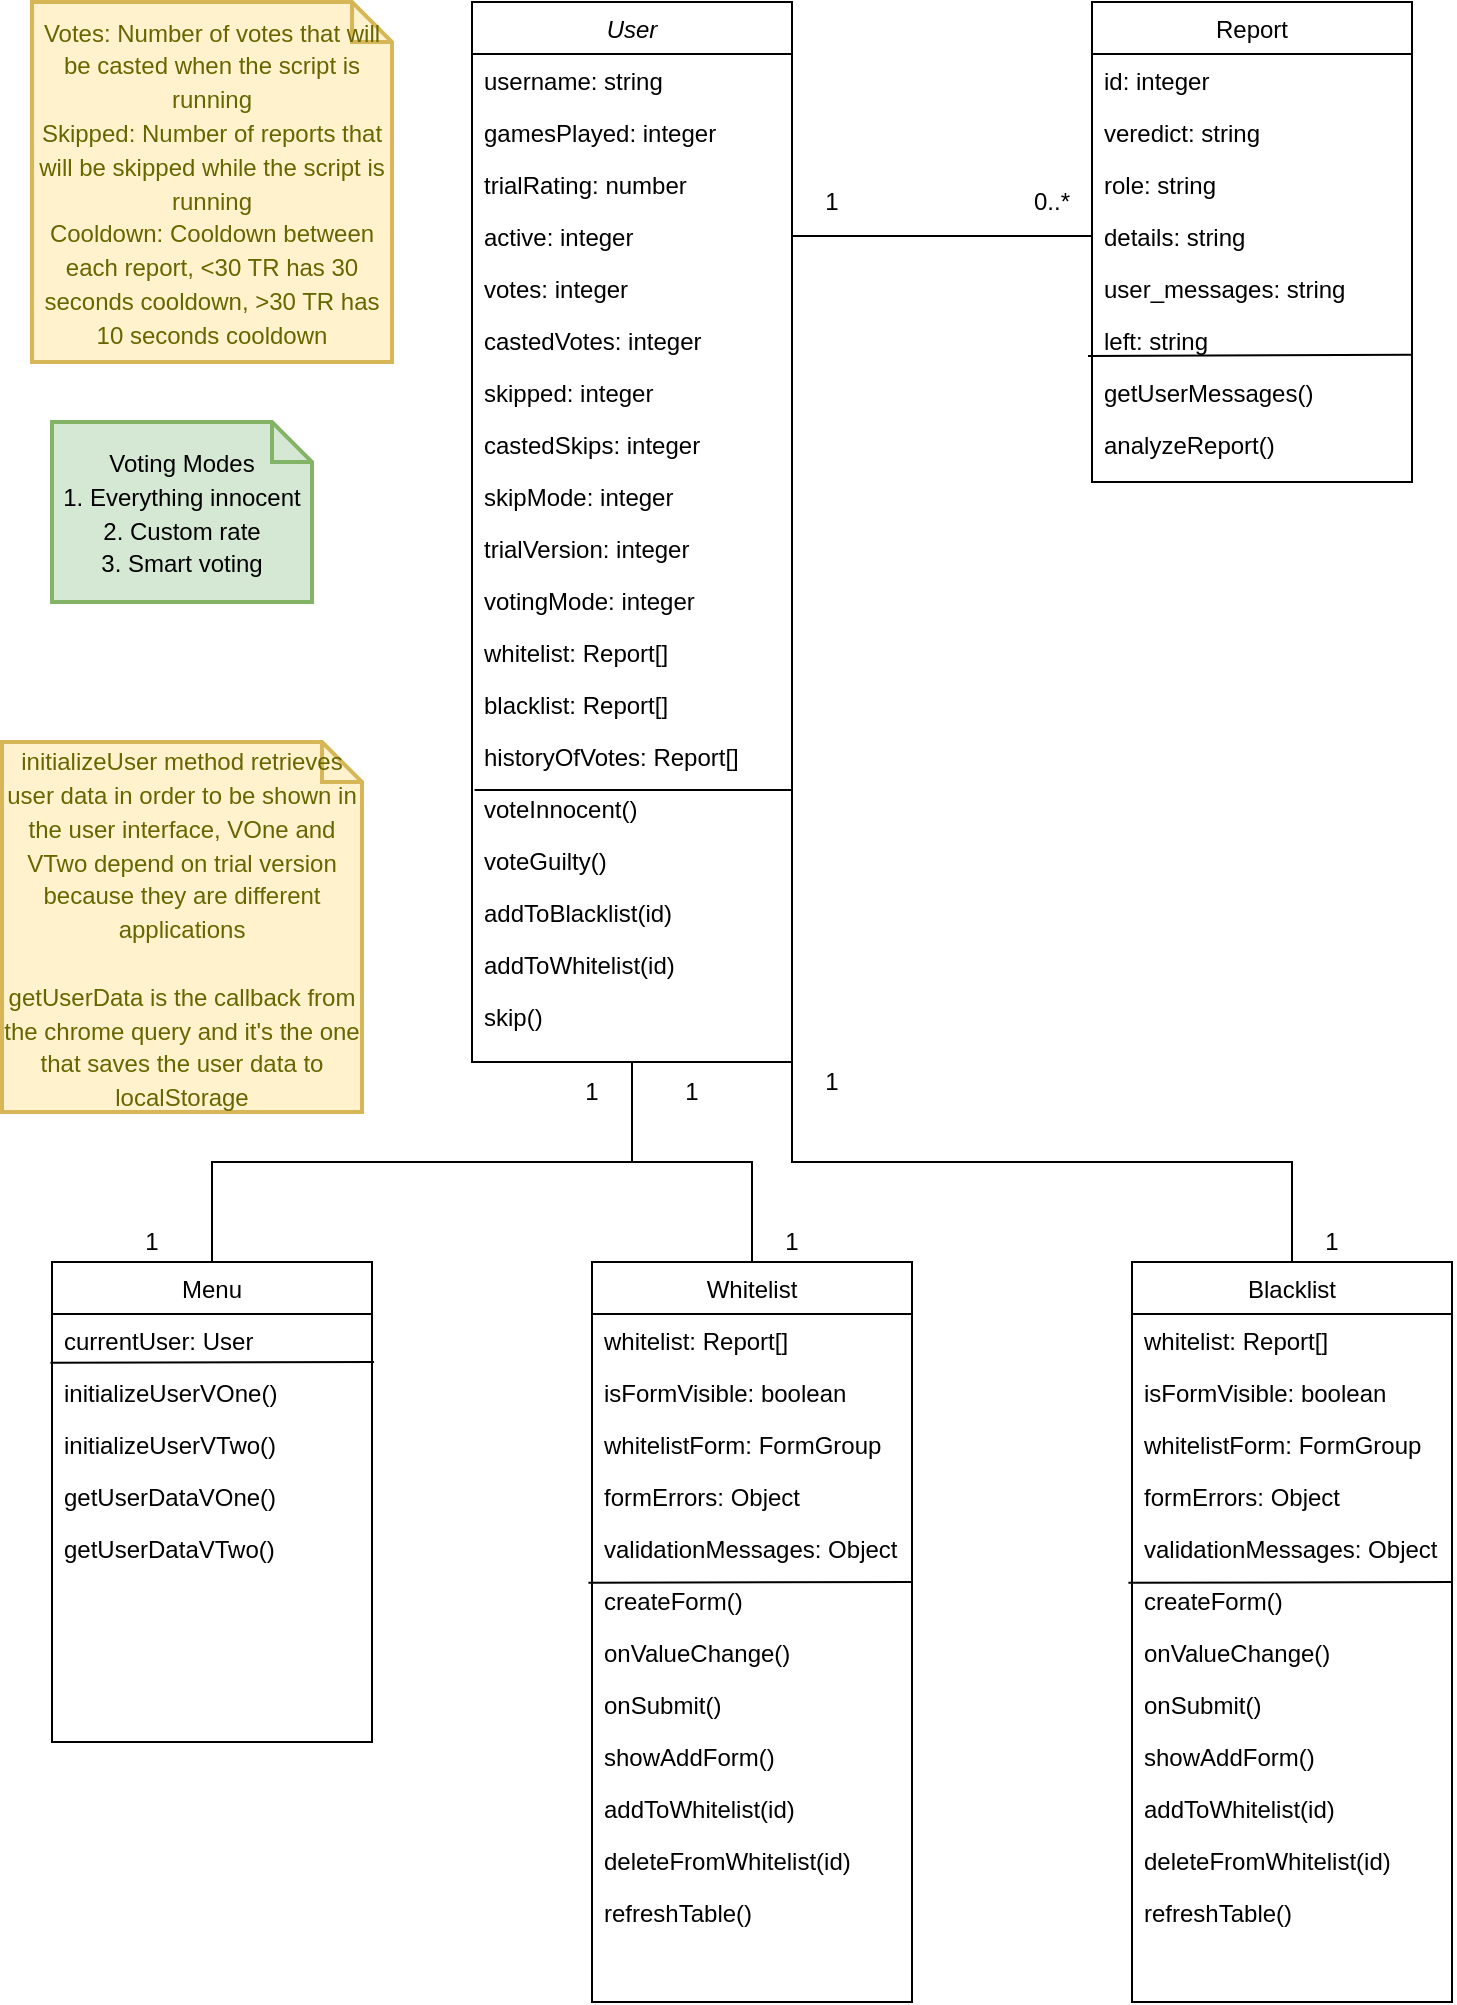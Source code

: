 <mxfile version="14.5.10" type="github">
  <diagram id="C5RBs43oDa-KdzZeNtuy" name="Page-1">
    <mxGraphModel dx="997" dy="548" grid="1" gridSize="10" guides="1" tooltips="1" connect="1" arrows="1" fold="1" page="1" pageScale="1" pageWidth="827" pageHeight="1169" math="0" shadow="0">
      <root>
        <mxCell id="WIyWlLk6GJQsqaUBKTNV-0" />
        <mxCell id="WIyWlLk6GJQsqaUBKTNV-1" parent="WIyWlLk6GJQsqaUBKTNV-0" />
        <mxCell id="QxRq4Bacv3H0i0iP4iuN-26" style="edgeStyle=orthogonalEdgeStyle;rounded=0;orthogonalLoop=1;jettySize=auto;html=1;exitX=0.5;exitY=1;exitDx=0;exitDy=0;entryX=0.5;entryY=0;entryDx=0;entryDy=0;endArrow=none;endFill=0;" edge="1" parent="WIyWlLk6GJQsqaUBKTNV-1" source="zkfFHV4jXpPFQw0GAbJ--0" target="QxRq4Bacv3H0i0iP4iuN-19">
          <mxGeometry relative="1" as="geometry" />
        </mxCell>
        <mxCell id="zkfFHV4jXpPFQw0GAbJ--0" value="User" style="swimlane;fontStyle=2;align=center;verticalAlign=top;childLayout=stackLayout;horizontal=1;startSize=26;horizontalStack=0;resizeParent=1;resizeLast=0;collapsible=1;marginBottom=0;rounded=0;shadow=0;strokeWidth=1;" parent="WIyWlLk6GJQsqaUBKTNV-1" vertex="1">
          <mxGeometry x="260" y="50" width="160" height="530" as="geometry">
            <mxRectangle x="230" y="140" width="160" height="26" as="alternateBounds" />
          </mxGeometry>
        </mxCell>
        <mxCell id="zkfFHV4jXpPFQw0GAbJ--1" value="username: string" style="text;align=left;verticalAlign=top;spacingLeft=4;spacingRight=4;overflow=hidden;rotatable=0;points=[[0,0.5],[1,0.5]];portConstraint=eastwest;" parent="zkfFHV4jXpPFQw0GAbJ--0" vertex="1">
          <mxGeometry y="26" width="160" height="26" as="geometry" />
        </mxCell>
        <mxCell id="zkfFHV4jXpPFQw0GAbJ--2" value="gamesPlayed: integer" style="text;align=left;verticalAlign=top;spacingLeft=4;spacingRight=4;overflow=hidden;rotatable=0;points=[[0,0.5],[1,0.5]];portConstraint=eastwest;rounded=0;shadow=0;html=0;" parent="zkfFHV4jXpPFQw0GAbJ--0" vertex="1">
          <mxGeometry y="52" width="160" height="26" as="geometry" />
        </mxCell>
        <mxCell id="zkfFHV4jXpPFQw0GAbJ--3" value="trialRating: number" style="text;align=left;verticalAlign=top;spacingLeft=4;spacingRight=4;overflow=hidden;rotatable=0;points=[[0,0.5],[1,0.5]];portConstraint=eastwest;rounded=0;shadow=0;html=0;" parent="zkfFHV4jXpPFQw0GAbJ--0" vertex="1">
          <mxGeometry y="78" width="160" height="26" as="geometry" />
        </mxCell>
        <mxCell id="QTLjskFJWeyGAcH0J37v-2" value="active: integer" style="text;align=left;verticalAlign=top;spacingLeft=4;spacingRight=4;overflow=hidden;rotatable=0;points=[[0,0.5],[1,0.5]];portConstraint=eastwest;rounded=0;shadow=0;html=0;" parent="zkfFHV4jXpPFQw0GAbJ--0" vertex="1">
          <mxGeometry y="104" width="160" height="26" as="geometry" />
        </mxCell>
        <mxCell id="QTLjskFJWeyGAcH0J37v-3" value="votes: integer" style="text;align=left;verticalAlign=top;spacingLeft=4;spacingRight=4;overflow=hidden;rotatable=0;points=[[0,0.5],[1,0.5]];portConstraint=eastwest;rounded=0;shadow=0;html=0;" parent="zkfFHV4jXpPFQw0GAbJ--0" vertex="1">
          <mxGeometry y="130" width="160" height="26" as="geometry" />
        </mxCell>
        <mxCell id="QTLjskFJWeyGAcH0J37v-4" value="castedVotes: integer" style="text;align=left;verticalAlign=top;spacingLeft=4;spacingRight=4;overflow=hidden;rotatable=0;points=[[0,0.5],[1,0.5]];portConstraint=eastwest;rounded=0;shadow=0;html=0;" parent="zkfFHV4jXpPFQw0GAbJ--0" vertex="1">
          <mxGeometry y="156" width="160" height="26" as="geometry" />
        </mxCell>
        <mxCell id="QTLjskFJWeyGAcH0J37v-5" value="skipped: integer" style="text;align=left;verticalAlign=top;spacingLeft=4;spacingRight=4;overflow=hidden;rotatable=0;points=[[0,0.5],[1,0.5]];portConstraint=eastwest;rounded=0;shadow=0;html=0;" parent="zkfFHV4jXpPFQw0GAbJ--0" vertex="1">
          <mxGeometry y="182" width="160" height="26" as="geometry" />
        </mxCell>
        <mxCell id="QTLjskFJWeyGAcH0J37v-12" value="castedSkips: integer" style="text;align=left;verticalAlign=top;spacingLeft=4;spacingRight=4;overflow=hidden;rotatable=0;points=[[0,0.5],[1,0.5]];portConstraint=eastwest;rounded=0;shadow=0;html=0;" parent="zkfFHV4jXpPFQw0GAbJ--0" vertex="1">
          <mxGeometry y="208" width="160" height="26" as="geometry" />
        </mxCell>
        <mxCell id="QTLjskFJWeyGAcH0J37v-13" value="skipMode: integer" style="text;align=left;verticalAlign=top;spacingLeft=4;spacingRight=4;overflow=hidden;rotatable=0;points=[[0,0.5],[1,0.5]];portConstraint=eastwest;rounded=0;shadow=0;html=0;" parent="zkfFHV4jXpPFQw0GAbJ--0" vertex="1">
          <mxGeometry y="234" width="160" height="26" as="geometry" />
        </mxCell>
        <mxCell id="QTLjskFJWeyGAcH0J37v-14" value="trialVersion: integer" style="text;align=left;verticalAlign=top;spacingLeft=4;spacingRight=4;overflow=hidden;rotatable=0;points=[[0,0.5],[1,0.5]];portConstraint=eastwest;rounded=0;shadow=0;html=0;" parent="zkfFHV4jXpPFQw0GAbJ--0" vertex="1">
          <mxGeometry y="260" width="160" height="26" as="geometry" />
        </mxCell>
        <mxCell id="co2inipIslITEG19ZB89-1" value="votingMode: integer" style="text;align=left;verticalAlign=top;spacingLeft=4;spacingRight=4;overflow=hidden;rotatable=0;points=[[0,0.5],[1,0.5]];portConstraint=eastwest;rounded=0;shadow=0;html=0;" parent="zkfFHV4jXpPFQw0GAbJ--0" vertex="1">
          <mxGeometry y="286" width="160" height="26" as="geometry" />
        </mxCell>
        <mxCell id="m7-rGyvFeDc1OCw919wa-0" value="whitelist: Report[]" style="text;align=left;verticalAlign=top;spacingLeft=4;spacingRight=4;overflow=hidden;rotatable=0;points=[[0,0.5],[1,0.5]];portConstraint=eastwest;rounded=0;shadow=0;html=0;" parent="zkfFHV4jXpPFQw0GAbJ--0" vertex="1">
          <mxGeometry y="312" width="160" height="26" as="geometry" />
        </mxCell>
        <mxCell id="QxRq4Bacv3H0i0iP4iuN-0" value="blacklist: Report[]" style="text;align=left;verticalAlign=top;spacingLeft=4;spacingRight=4;overflow=hidden;rotatable=0;points=[[0,0.5],[1,0.5]];portConstraint=eastwest;rounded=0;shadow=0;html=0;" vertex="1" parent="zkfFHV4jXpPFQw0GAbJ--0">
          <mxGeometry y="338" width="160" height="26" as="geometry" />
        </mxCell>
        <mxCell id="QxRq4Bacv3H0i0iP4iuN-1" value="historyOfVotes: Report[]" style="text;align=left;verticalAlign=top;spacingLeft=4;spacingRight=4;overflow=hidden;rotatable=0;points=[[0,0.5],[1,0.5]];portConstraint=eastwest;rounded=0;shadow=0;html=0;" vertex="1" parent="zkfFHV4jXpPFQw0GAbJ--0">
          <mxGeometry y="364" width="160" height="26" as="geometry" />
        </mxCell>
        <mxCell id="QTLjskFJWeyGAcH0J37v-15" value="" style="endArrow=none;html=1;exitX=0.998;exitY=1.154;exitDx=0;exitDy=0;entryX=0.008;entryY=1.154;entryDx=0;entryDy=0;entryPerimeter=0;exitPerimeter=0;" parent="zkfFHV4jXpPFQw0GAbJ--0" source="QxRq4Bacv3H0i0iP4iuN-1" target="QxRq4Bacv3H0i0iP4iuN-1" edge="1">
          <mxGeometry width="50" height="50" relative="1" as="geometry">
            <mxPoint x="159" y="350" as="sourcePoint" />
            <mxPoint y="350" as="targetPoint" />
          </mxGeometry>
        </mxCell>
        <mxCell id="QTLjskFJWeyGAcH0J37v-21" value="voteInnocent()" style="text;align=left;verticalAlign=top;spacingLeft=4;spacingRight=4;overflow=hidden;rotatable=0;points=[[0,0.5],[1,0.5]];portConstraint=eastwest;rounded=0;shadow=0;html=0;" parent="zkfFHV4jXpPFQw0GAbJ--0" vertex="1">
          <mxGeometry y="390" width="160" height="26" as="geometry" />
        </mxCell>
        <mxCell id="QTLjskFJWeyGAcH0J37v-22" value="voteGuilty()" style="text;align=left;verticalAlign=top;spacingLeft=4;spacingRight=4;overflow=hidden;rotatable=0;points=[[0,0.5],[1,0.5]];portConstraint=eastwest;rounded=0;shadow=0;html=0;" parent="zkfFHV4jXpPFQw0GAbJ--0" vertex="1">
          <mxGeometry y="416" width="160" height="26" as="geometry" />
        </mxCell>
        <mxCell id="QTLjskFJWeyGAcH0J37v-20" value="addToBlacklist(id)" style="text;align=left;verticalAlign=top;spacingLeft=4;spacingRight=4;overflow=hidden;rotatable=0;points=[[0,0.5],[1,0.5]];portConstraint=eastwest;rounded=0;shadow=0;html=0;" parent="zkfFHV4jXpPFQw0GAbJ--0" vertex="1">
          <mxGeometry y="442" width="160" height="26" as="geometry" />
        </mxCell>
        <mxCell id="QTLjskFJWeyGAcH0J37v-19" value="addToWhitelist(id)" style="text;align=left;verticalAlign=top;spacingLeft=4;spacingRight=4;overflow=hidden;rotatable=0;points=[[0,0.5],[1,0.5]];portConstraint=eastwest;rounded=0;shadow=0;html=0;" parent="zkfFHV4jXpPFQw0GAbJ--0" vertex="1">
          <mxGeometry y="468" width="160" height="26" as="geometry" />
        </mxCell>
        <mxCell id="QTLjskFJWeyGAcH0J37v-23" value="skip()" style="text;align=left;verticalAlign=top;spacingLeft=4;spacingRight=4;overflow=hidden;rotatable=0;points=[[0,0.5],[1,0.5]];portConstraint=eastwest;rounded=0;shadow=0;html=0;" parent="zkfFHV4jXpPFQw0GAbJ--0" vertex="1">
          <mxGeometry y="494" width="160" height="26" as="geometry" />
        </mxCell>
        <mxCell id="zkfFHV4jXpPFQw0GAbJ--17" value="Report" style="swimlane;fontStyle=0;align=center;verticalAlign=top;childLayout=stackLayout;horizontal=1;startSize=26;horizontalStack=0;resizeParent=1;resizeLast=0;collapsible=1;marginBottom=0;rounded=0;shadow=0;strokeWidth=1;" parent="WIyWlLk6GJQsqaUBKTNV-1" vertex="1">
          <mxGeometry x="570" y="50" width="160" height="240" as="geometry">
            <mxRectangle x="550" y="140" width="160" height="26" as="alternateBounds" />
          </mxGeometry>
        </mxCell>
        <mxCell id="zkfFHV4jXpPFQw0GAbJ--18" value="id: integer" style="text;align=left;verticalAlign=top;spacingLeft=4;spacingRight=4;overflow=hidden;rotatable=0;points=[[0,0.5],[1,0.5]];portConstraint=eastwest;" parent="zkfFHV4jXpPFQw0GAbJ--17" vertex="1">
          <mxGeometry y="26" width="160" height="26" as="geometry" />
        </mxCell>
        <mxCell id="zkfFHV4jXpPFQw0GAbJ--19" value="veredict: string" style="text;align=left;verticalAlign=top;spacingLeft=4;spacingRight=4;overflow=hidden;rotatable=0;points=[[0,0.5],[1,0.5]];portConstraint=eastwest;rounded=0;shadow=0;html=0;" parent="zkfFHV4jXpPFQw0GAbJ--17" vertex="1">
          <mxGeometry y="52" width="160" height="26" as="geometry" />
        </mxCell>
        <mxCell id="QTLjskFJWeyGAcH0J37v-7" value="role: string" style="text;align=left;verticalAlign=top;spacingLeft=4;spacingRight=4;overflow=hidden;rotatable=0;points=[[0,0.5],[1,0.5]];portConstraint=eastwest;rounded=0;shadow=0;html=0;" parent="zkfFHV4jXpPFQw0GAbJ--17" vertex="1">
          <mxGeometry y="78" width="160" height="26" as="geometry" />
        </mxCell>
        <mxCell id="QTLjskFJWeyGAcH0J37v-8" value="details: string" style="text;align=left;verticalAlign=top;spacingLeft=4;spacingRight=4;overflow=hidden;rotatable=0;points=[[0,0.5],[1,0.5]];portConstraint=eastwest;rounded=0;shadow=0;html=0;" parent="zkfFHV4jXpPFQw0GAbJ--17" vertex="1">
          <mxGeometry y="104" width="160" height="26" as="geometry" />
        </mxCell>
        <mxCell id="QTLjskFJWeyGAcH0J37v-9" value="user_messages: string" style="text;align=left;verticalAlign=top;spacingLeft=4;spacingRight=4;overflow=hidden;rotatable=0;points=[[0,0.5],[1,0.5]];portConstraint=eastwest;rounded=0;shadow=0;html=0;" parent="zkfFHV4jXpPFQw0GAbJ--17" vertex="1">
          <mxGeometry y="130" width="160" height="26" as="geometry" />
        </mxCell>
        <mxCell id="QTLjskFJWeyGAcH0J37v-10" value="left: string" style="text;align=left;verticalAlign=top;spacingLeft=4;spacingRight=4;overflow=hidden;rotatable=0;points=[[0,0.5],[1,0.5]];portConstraint=eastwest;rounded=0;shadow=0;html=0;" parent="zkfFHV4jXpPFQw0GAbJ--17" vertex="1">
          <mxGeometry y="156" width="160" height="26" as="geometry" />
        </mxCell>
        <mxCell id="QTLjskFJWeyGAcH0J37v-16" value="" style="endArrow=none;html=1;entryX=1;entryY=0.785;entryDx=0;entryDy=0;entryPerimeter=0;" parent="zkfFHV4jXpPFQw0GAbJ--17" target="QTLjskFJWeyGAcH0J37v-10" edge="1">
          <mxGeometry width="50" height="50" relative="1" as="geometry">
            <mxPoint x="-2" y="177" as="sourcePoint" />
            <mxPoint x="160" y="190" as="targetPoint" />
          </mxGeometry>
        </mxCell>
        <mxCell id="QTLjskFJWeyGAcH0J37v-25" value="getUserMessages()" style="text;align=left;verticalAlign=top;spacingLeft=4;spacingRight=4;overflow=hidden;rotatable=0;points=[[0,0.5],[1,0.5]];portConstraint=eastwest;rounded=0;shadow=0;html=0;" parent="zkfFHV4jXpPFQw0GAbJ--17" vertex="1">
          <mxGeometry y="182" width="160" height="26" as="geometry" />
        </mxCell>
        <mxCell id="QTLjskFJWeyGAcH0J37v-26" value="analyzeReport()" style="text;align=left;verticalAlign=top;spacingLeft=4;spacingRight=4;overflow=hidden;rotatable=0;points=[[0,0.5],[1,0.5]];portConstraint=eastwest;rounded=0;shadow=0;html=0;" parent="zkfFHV4jXpPFQw0GAbJ--17" vertex="1">
          <mxGeometry y="208" width="160" height="26" as="geometry" />
        </mxCell>
        <mxCell id="QTLjskFJWeyGAcH0J37v-0" value="&lt;font style=&quot;font-size: 12px&quot;&gt;Votes: Number of votes that will be casted when the script is running&lt;br&gt;Skipped: Number of reports that will be skipped while the script is running&lt;br&gt;Cooldown: Cooldown between each report, &amp;lt;30 TR has 30 seconds cooldown, &amp;gt;30 TR has 10 seconds cooldown&lt;br&gt;&lt;/font&gt;" style="shape=note;strokeWidth=2;fontSize=14;size=20;whiteSpace=wrap;html=1;fillColor=#fff2cc;strokeColor=#d6b656;fontColor=#666600;" parent="WIyWlLk6GJQsqaUBKTNV-1" vertex="1">
          <mxGeometry x="40" y="50" width="180" height="180" as="geometry" />
        </mxCell>
        <mxCell id="QTLjskFJWeyGAcH0J37v-6" value="&lt;font style=&quot;font-size: 12px&quot;&gt;Voting Modes&lt;br&gt;1. Everything innocent&lt;br&gt;2. Custom rate&lt;br&gt;3. Smart voting&lt;/font&gt;" style="shape=note;strokeWidth=2;fontSize=14;size=20;whiteSpace=wrap;html=1;fillColor=#d5e8d4;strokeColor=#82b366;" parent="WIyWlLk6GJQsqaUBKTNV-1" vertex="1">
          <mxGeometry x="50" y="260" width="130" height="90" as="geometry" />
        </mxCell>
        <mxCell id="QTLjskFJWeyGAcH0J37v-27" style="edgeStyle=orthogonalEdgeStyle;rounded=0;orthogonalLoop=1;jettySize=auto;html=1;entryX=0;entryY=0.5;entryDx=0;entryDy=0;endArrow=none;endFill=0;" parent="WIyWlLk6GJQsqaUBKTNV-1" source="QTLjskFJWeyGAcH0J37v-2" target="QTLjskFJWeyGAcH0J37v-8" edge="1">
          <mxGeometry relative="1" as="geometry" />
        </mxCell>
        <mxCell id="QTLjskFJWeyGAcH0J37v-28" value="1" style="text;html=1;strokeColor=none;fillColor=none;align=center;verticalAlign=middle;whiteSpace=wrap;rounded=0;" parent="WIyWlLk6GJQsqaUBKTNV-1" vertex="1">
          <mxGeometry x="420" y="140" width="40" height="20" as="geometry" />
        </mxCell>
        <mxCell id="QTLjskFJWeyGAcH0J37v-30" value="0..*" style="text;html=1;strokeColor=none;fillColor=none;align=center;verticalAlign=middle;whiteSpace=wrap;rounded=0;" parent="WIyWlLk6GJQsqaUBKTNV-1" vertex="1">
          <mxGeometry x="530" y="140" width="40" height="20" as="geometry" />
        </mxCell>
        <mxCell id="QxRq4Bacv3H0i0iP4iuN-12" style="edgeStyle=orthogonalEdgeStyle;rounded=0;orthogonalLoop=1;jettySize=auto;html=1;exitX=0.5;exitY=0;exitDx=0;exitDy=0;entryX=0.5;entryY=1;entryDx=0;entryDy=0;endArrow=none;endFill=0;" edge="1" parent="WIyWlLk6GJQsqaUBKTNV-1" source="QxRq4Bacv3H0i0iP4iuN-2" target="zkfFHV4jXpPFQw0GAbJ--0">
          <mxGeometry relative="1" as="geometry" />
        </mxCell>
        <mxCell id="QxRq4Bacv3H0i0iP4iuN-2" value="Menu" style="swimlane;fontStyle=0;align=center;verticalAlign=top;childLayout=stackLayout;horizontal=1;startSize=26;horizontalStack=0;resizeParent=1;resizeLast=0;collapsible=1;marginBottom=0;rounded=0;shadow=0;strokeWidth=1;" vertex="1" parent="WIyWlLk6GJQsqaUBKTNV-1">
          <mxGeometry x="50" y="680" width="160" height="240" as="geometry">
            <mxRectangle x="550" y="140" width="160" height="26" as="alternateBounds" />
          </mxGeometry>
        </mxCell>
        <mxCell id="QxRq4Bacv3H0i0iP4iuN-3" value="currentUser: User" style="text;align=left;verticalAlign=top;spacingLeft=4;spacingRight=4;overflow=hidden;rotatable=0;points=[[0,0.5],[1,0.5]];portConstraint=eastwest;" vertex="1" parent="QxRq4Bacv3H0i0iP4iuN-2">
          <mxGeometry y="26" width="160" height="26" as="geometry" />
        </mxCell>
        <mxCell id="QxRq4Bacv3H0i0iP4iuN-11" value="initializeUserVOne()" style="text;align=left;verticalAlign=top;spacingLeft=4;spacingRight=4;overflow=hidden;rotatable=0;points=[[0,0.5],[1,0.5]];portConstraint=eastwest;rounded=0;shadow=0;html=0;" vertex="1" parent="QxRq4Bacv3H0i0iP4iuN-2">
          <mxGeometry y="52" width="160" height="26" as="geometry" />
        </mxCell>
        <mxCell id="QxRq4Bacv3H0i0iP4iuN-9" value="" style="endArrow=none;html=1;exitX=-0.005;exitY=-0.062;exitDx=0;exitDy=0;exitPerimeter=0;" edge="1" parent="QxRq4Bacv3H0i0iP4iuN-2" source="QxRq4Bacv3H0i0iP4iuN-11">
          <mxGeometry width="50" height="50" relative="1" as="geometry">
            <mxPoint x="-2" y="177" as="sourcePoint" />
            <mxPoint x="161" y="50" as="targetPoint" />
          </mxGeometry>
        </mxCell>
        <mxCell id="QxRq4Bacv3H0i0iP4iuN-16" value="initializeUserVTwo()" style="text;align=left;verticalAlign=top;spacingLeft=4;spacingRight=4;overflow=hidden;rotatable=0;points=[[0,0.5],[1,0.5]];portConstraint=eastwest;rounded=0;shadow=0;html=0;" vertex="1" parent="QxRq4Bacv3H0i0iP4iuN-2">
          <mxGeometry y="78" width="160" height="26" as="geometry" />
        </mxCell>
        <mxCell id="QxRq4Bacv3H0i0iP4iuN-17" value="getUserDataVOne()" style="text;align=left;verticalAlign=top;spacingLeft=4;spacingRight=4;overflow=hidden;rotatable=0;points=[[0,0.5],[1,0.5]];portConstraint=eastwest;rounded=0;shadow=0;html=0;" vertex="1" parent="QxRq4Bacv3H0i0iP4iuN-2">
          <mxGeometry y="104" width="160" height="26" as="geometry" />
        </mxCell>
        <mxCell id="QxRq4Bacv3H0i0iP4iuN-18" value="getUserDataVTwo()" style="text;align=left;verticalAlign=top;spacingLeft=4;spacingRight=4;overflow=hidden;rotatable=0;points=[[0,0.5],[1,0.5]];portConstraint=eastwest;rounded=0;shadow=0;html=0;" vertex="1" parent="QxRq4Bacv3H0i0iP4iuN-2">
          <mxGeometry y="130" width="160" height="26" as="geometry" />
        </mxCell>
        <mxCell id="QxRq4Bacv3H0i0iP4iuN-13" value="1" style="text;html=1;strokeColor=none;fillColor=none;align=center;verticalAlign=middle;whiteSpace=wrap;rounded=0;" vertex="1" parent="WIyWlLk6GJQsqaUBKTNV-1">
          <mxGeometry x="80" y="660" width="40" height="20" as="geometry" />
        </mxCell>
        <mxCell id="QxRq4Bacv3H0i0iP4iuN-14" value="1" style="text;html=1;strokeColor=none;fillColor=none;align=center;verticalAlign=middle;whiteSpace=wrap;rounded=0;" vertex="1" parent="WIyWlLk6GJQsqaUBKTNV-1">
          <mxGeometry x="300" y="585" width="40" height="20" as="geometry" />
        </mxCell>
        <mxCell id="QxRq4Bacv3H0i0iP4iuN-15" value="&lt;font style=&quot;font-size: 12px&quot;&gt;initializeUser method retrieves user data in order to be shown in the user interface, VOne and VTwo depend on trial version because they are different applications&lt;br&gt;&lt;br&gt;getUserData is the callback from the chrome query and it&#39;s the one that saves the user data to localStorage&lt;br&gt;&lt;/font&gt;" style="shape=note;strokeWidth=2;fontSize=14;size=20;whiteSpace=wrap;html=1;fillColor=#fff2cc;strokeColor=#d6b656;fontColor=#666600;" vertex="1" parent="WIyWlLk6GJQsqaUBKTNV-1">
          <mxGeometry x="25" y="420" width="180" height="185" as="geometry" />
        </mxCell>
        <mxCell id="QxRq4Bacv3H0i0iP4iuN-19" value="Whitelist" style="swimlane;fontStyle=0;align=center;verticalAlign=top;childLayout=stackLayout;horizontal=1;startSize=26;horizontalStack=0;resizeParent=1;resizeLast=0;collapsible=1;marginBottom=0;rounded=0;shadow=0;strokeWidth=1;" vertex="1" parent="WIyWlLk6GJQsqaUBKTNV-1">
          <mxGeometry x="320" y="680" width="160" height="370" as="geometry">
            <mxRectangle x="550" y="140" width="160" height="26" as="alternateBounds" />
          </mxGeometry>
        </mxCell>
        <mxCell id="QxRq4Bacv3H0i0iP4iuN-20" value="whitelist: Report[]" style="text;align=left;verticalAlign=top;spacingLeft=4;spacingRight=4;overflow=hidden;rotatable=0;points=[[0,0.5],[1,0.5]];portConstraint=eastwest;" vertex="1" parent="QxRq4Bacv3H0i0iP4iuN-19">
          <mxGeometry y="26" width="160" height="26" as="geometry" />
        </mxCell>
        <mxCell id="QxRq4Bacv3H0i0iP4iuN-36" value="isFormVisible: boolean" style="text;align=left;verticalAlign=top;spacingLeft=4;spacingRight=4;overflow=hidden;rotatable=0;points=[[0,0.5],[1,0.5]];portConstraint=eastwest;" vertex="1" parent="QxRq4Bacv3H0i0iP4iuN-19">
          <mxGeometry y="52" width="160" height="26" as="geometry" />
        </mxCell>
        <mxCell id="QxRq4Bacv3H0i0iP4iuN-37" value="whitelistForm: FormGroup" style="text;align=left;verticalAlign=top;spacingLeft=4;spacingRight=4;overflow=hidden;rotatable=0;points=[[0,0.5],[1,0.5]];portConstraint=eastwest;" vertex="1" parent="QxRq4Bacv3H0i0iP4iuN-19">
          <mxGeometry y="78" width="160" height="26" as="geometry" />
        </mxCell>
        <mxCell id="QxRq4Bacv3H0i0iP4iuN-38" value="formErrors: Object" style="text;align=left;verticalAlign=top;spacingLeft=4;spacingRight=4;overflow=hidden;rotatable=0;points=[[0,0.5],[1,0.5]];portConstraint=eastwest;" vertex="1" parent="QxRq4Bacv3H0i0iP4iuN-19">
          <mxGeometry y="104" width="160" height="26" as="geometry" />
        </mxCell>
        <mxCell id="QxRq4Bacv3H0i0iP4iuN-39" value="validationMessages: Object" style="text;align=left;verticalAlign=top;spacingLeft=4;spacingRight=4;overflow=hidden;rotatable=0;points=[[0,0.5],[1,0.5]];portConstraint=eastwest;" vertex="1" parent="QxRq4Bacv3H0i0iP4iuN-19">
          <mxGeometry y="130" width="160" height="26" as="geometry" />
        </mxCell>
        <mxCell id="QxRq4Bacv3H0i0iP4iuN-40" value="" style="endArrow=none;html=1;exitX=-0.005;exitY=-0.062;exitDx=0;exitDy=0;exitPerimeter=0;" edge="1" parent="QxRq4Bacv3H0i0iP4iuN-19">
          <mxGeometry width="50" height="50" relative="1" as="geometry">
            <mxPoint x="-1.8" y="160.388" as="sourcePoint" />
            <mxPoint x="160" y="160" as="targetPoint" />
          </mxGeometry>
        </mxCell>
        <mxCell id="QxRq4Bacv3H0i0iP4iuN-41" value="createForm()" style="text;align=left;verticalAlign=top;spacingLeft=4;spacingRight=4;overflow=hidden;rotatable=0;points=[[0,0.5],[1,0.5]];portConstraint=eastwest;rounded=0;shadow=0;html=0;" vertex="1" parent="QxRq4Bacv3H0i0iP4iuN-19">
          <mxGeometry y="156" width="160" height="26" as="geometry" />
        </mxCell>
        <mxCell id="QxRq4Bacv3H0i0iP4iuN-42" value="onValueChange()" style="text;align=left;verticalAlign=top;spacingLeft=4;spacingRight=4;overflow=hidden;rotatable=0;points=[[0,0.5],[1,0.5]];portConstraint=eastwest;rounded=0;shadow=0;html=0;" vertex="1" parent="QxRq4Bacv3H0i0iP4iuN-19">
          <mxGeometry y="182" width="160" height="26" as="geometry" />
        </mxCell>
        <mxCell id="QxRq4Bacv3H0i0iP4iuN-43" value="onSubmit()" style="text;align=left;verticalAlign=top;spacingLeft=4;spacingRight=4;overflow=hidden;rotatable=0;points=[[0,0.5],[1,0.5]];portConstraint=eastwest;rounded=0;shadow=0;html=0;" vertex="1" parent="QxRq4Bacv3H0i0iP4iuN-19">
          <mxGeometry y="208" width="160" height="26" as="geometry" />
        </mxCell>
        <mxCell id="QxRq4Bacv3H0i0iP4iuN-44" value="showAddForm()" style="text;align=left;verticalAlign=top;spacingLeft=4;spacingRight=4;overflow=hidden;rotatable=0;points=[[0,0.5],[1,0.5]];portConstraint=eastwest;rounded=0;shadow=0;html=0;" vertex="1" parent="QxRq4Bacv3H0i0iP4iuN-19">
          <mxGeometry y="234" width="160" height="26" as="geometry" />
        </mxCell>
        <mxCell id="QxRq4Bacv3H0i0iP4iuN-45" value="addToWhitelist(id)" style="text;align=left;verticalAlign=top;spacingLeft=4;spacingRight=4;overflow=hidden;rotatable=0;points=[[0,0.5],[1,0.5]];portConstraint=eastwest;rounded=0;shadow=0;html=0;" vertex="1" parent="QxRq4Bacv3H0i0iP4iuN-19">
          <mxGeometry y="260" width="160" height="26" as="geometry" />
        </mxCell>
        <mxCell id="QxRq4Bacv3H0i0iP4iuN-46" value="deleteFromWhitelist(id)" style="text;align=left;verticalAlign=top;spacingLeft=4;spacingRight=4;overflow=hidden;rotatable=0;points=[[0,0.5],[1,0.5]];portConstraint=eastwest;rounded=0;shadow=0;html=0;" vertex="1" parent="QxRq4Bacv3H0i0iP4iuN-19">
          <mxGeometry y="286" width="160" height="26" as="geometry" />
        </mxCell>
        <mxCell id="QxRq4Bacv3H0i0iP4iuN-47" value="refreshTable()" style="text;align=left;verticalAlign=top;spacingLeft=4;spacingRight=4;overflow=hidden;rotatable=0;points=[[0,0.5],[1,0.5]];portConstraint=eastwest;rounded=0;shadow=0;html=0;" vertex="1" parent="QxRq4Bacv3H0i0iP4iuN-19">
          <mxGeometry y="312" width="160" height="26" as="geometry" />
        </mxCell>
        <mxCell id="QxRq4Bacv3H0i0iP4iuN-34" value="1" style="text;html=1;strokeColor=none;fillColor=none;align=center;verticalAlign=middle;whiteSpace=wrap;rounded=0;" vertex="1" parent="WIyWlLk6GJQsqaUBKTNV-1">
          <mxGeometry x="350" y="585" width="40" height="20" as="geometry" />
        </mxCell>
        <mxCell id="QxRq4Bacv3H0i0iP4iuN-35" value="1" style="text;html=1;strokeColor=none;fillColor=none;align=center;verticalAlign=middle;whiteSpace=wrap;rounded=0;" vertex="1" parent="WIyWlLk6GJQsqaUBKTNV-1">
          <mxGeometry x="400" y="660" width="40" height="20" as="geometry" />
        </mxCell>
        <mxCell id="QxRq4Bacv3H0i0iP4iuN-62" style="edgeStyle=orthogonalEdgeStyle;rounded=0;orthogonalLoop=1;jettySize=auto;html=1;exitX=0.5;exitY=0;exitDx=0;exitDy=0;entryX=1;entryY=1;entryDx=0;entryDy=0;endArrow=none;endFill=0;" edge="1" parent="WIyWlLk6GJQsqaUBKTNV-1" source="QxRq4Bacv3H0i0iP4iuN-48" target="zkfFHV4jXpPFQw0GAbJ--0">
          <mxGeometry relative="1" as="geometry" />
        </mxCell>
        <mxCell id="QxRq4Bacv3H0i0iP4iuN-48" value="Blacklist" style="swimlane;fontStyle=0;align=center;verticalAlign=top;childLayout=stackLayout;horizontal=1;startSize=26;horizontalStack=0;resizeParent=1;resizeLast=0;collapsible=1;marginBottom=0;rounded=0;shadow=0;strokeWidth=1;" vertex="1" parent="WIyWlLk6GJQsqaUBKTNV-1">
          <mxGeometry x="590" y="680" width="160" height="370" as="geometry">
            <mxRectangle x="550" y="140" width="160" height="26" as="alternateBounds" />
          </mxGeometry>
        </mxCell>
        <mxCell id="QxRq4Bacv3H0i0iP4iuN-49" value="whitelist: Report[]" style="text;align=left;verticalAlign=top;spacingLeft=4;spacingRight=4;overflow=hidden;rotatable=0;points=[[0,0.5],[1,0.5]];portConstraint=eastwest;" vertex="1" parent="QxRq4Bacv3H0i0iP4iuN-48">
          <mxGeometry y="26" width="160" height="26" as="geometry" />
        </mxCell>
        <mxCell id="QxRq4Bacv3H0i0iP4iuN-50" value="isFormVisible: boolean" style="text;align=left;verticalAlign=top;spacingLeft=4;spacingRight=4;overflow=hidden;rotatable=0;points=[[0,0.5],[1,0.5]];portConstraint=eastwest;" vertex="1" parent="QxRq4Bacv3H0i0iP4iuN-48">
          <mxGeometry y="52" width="160" height="26" as="geometry" />
        </mxCell>
        <mxCell id="QxRq4Bacv3H0i0iP4iuN-51" value="whitelistForm: FormGroup" style="text;align=left;verticalAlign=top;spacingLeft=4;spacingRight=4;overflow=hidden;rotatable=0;points=[[0,0.5],[1,0.5]];portConstraint=eastwest;" vertex="1" parent="QxRq4Bacv3H0i0iP4iuN-48">
          <mxGeometry y="78" width="160" height="26" as="geometry" />
        </mxCell>
        <mxCell id="QxRq4Bacv3H0i0iP4iuN-52" value="formErrors: Object" style="text;align=left;verticalAlign=top;spacingLeft=4;spacingRight=4;overflow=hidden;rotatable=0;points=[[0,0.5],[1,0.5]];portConstraint=eastwest;" vertex="1" parent="QxRq4Bacv3H0i0iP4iuN-48">
          <mxGeometry y="104" width="160" height="26" as="geometry" />
        </mxCell>
        <mxCell id="QxRq4Bacv3H0i0iP4iuN-53" value="validationMessages: Object" style="text;align=left;verticalAlign=top;spacingLeft=4;spacingRight=4;overflow=hidden;rotatable=0;points=[[0,0.5],[1,0.5]];portConstraint=eastwest;" vertex="1" parent="QxRq4Bacv3H0i0iP4iuN-48">
          <mxGeometry y="130" width="160" height="26" as="geometry" />
        </mxCell>
        <mxCell id="QxRq4Bacv3H0i0iP4iuN-54" value="" style="endArrow=none;html=1;exitX=-0.005;exitY=-0.062;exitDx=0;exitDy=0;exitPerimeter=0;" edge="1" parent="QxRq4Bacv3H0i0iP4iuN-48">
          <mxGeometry width="50" height="50" relative="1" as="geometry">
            <mxPoint x="-1.8" y="160.388" as="sourcePoint" />
            <mxPoint x="160" y="160" as="targetPoint" />
          </mxGeometry>
        </mxCell>
        <mxCell id="QxRq4Bacv3H0i0iP4iuN-55" value="createForm()" style="text;align=left;verticalAlign=top;spacingLeft=4;spacingRight=4;overflow=hidden;rotatable=0;points=[[0,0.5],[1,0.5]];portConstraint=eastwest;rounded=0;shadow=0;html=0;" vertex="1" parent="QxRq4Bacv3H0i0iP4iuN-48">
          <mxGeometry y="156" width="160" height="26" as="geometry" />
        </mxCell>
        <mxCell id="QxRq4Bacv3H0i0iP4iuN-56" value="onValueChange()" style="text;align=left;verticalAlign=top;spacingLeft=4;spacingRight=4;overflow=hidden;rotatable=0;points=[[0,0.5],[1,0.5]];portConstraint=eastwest;rounded=0;shadow=0;html=0;" vertex="1" parent="QxRq4Bacv3H0i0iP4iuN-48">
          <mxGeometry y="182" width="160" height="26" as="geometry" />
        </mxCell>
        <mxCell id="QxRq4Bacv3H0i0iP4iuN-57" value="onSubmit()" style="text;align=left;verticalAlign=top;spacingLeft=4;spacingRight=4;overflow=hidden;rotatable=0;points=[[0,0.5],[1,0.5]];portConstraint=eastwest;rounded=0;shadow=0;html=0;" vertex="1" parent="QxRq4Bacv3H0i0iP4iuN-48">
          <mxGeometry y="208" width="160" height="26" as="geometry" />
        </mxCell>
        <mxCell id="QxRq4Bacv3H0i0iP4iuN-58" value="showAddForm()" style="text;align=left;verticalAlign=top;spacingLeft=4;spacingRight=4;overflow=hidden;rotatable=0;points=[[0,0.5],[1,0.5]];portConstraint=eastwest;rounded=0;shadow=0;html=0;" vertex="1" parent="QxRq4Bacv3H0i0iP4iuN-48">
          <mxGeometry y="234" width="160" height="26" as="geometry" />
        </mxCell>
        <mxCell id="QxRq4Bacv3H0i0iP4iuN-59" value="addToWhitelist(id)" style="text;align=left;verticalAlign=top;spacingLeft=4;spacingRight=4;overflow=hidden;rotatable=0;points=[[0,0.5],[1,0.5]];portConstraint=eastwest;rounded=0;shadow=0;html=0;" vertex="1" parent="QxRq4Bacv3H0i0iP4iuN-48">
          <mxGeometry y="260" width="160" height="26" as="geometry" />
        </mxCell>
        <mxCell id="QxRq4Bacv3H0i0iP4iuN-60" value="deleteFromWhitelist(id)" style="text;align=left;verticalAlign=top;spacingLeft=4;spacingRight=4;overflow=hidden;rotatable=0;points=[[0,0.5],[1,0.5]];portConstraint=eastwest;rounded=0;shadow=0;html=0;" vertex="1" parent="QxRq4Bacv3H0i0iP4iuN-48">
          <mxGeometry y="286" width="160" height="26" as="geometry" />
        </mxCell>
        <mxCell id="QxRq4Bacv3H0i0iP4iuN-61" value="refreshTable()" style="text;align=left;verticalAlign=top;spacingLeft=4;spacingRight=4;overflow=hidden;rotatable=0;points=[[0,0.5],[1,0.5]];portConstraint=eastwest;rounded=0;shadow=0;html=0;" vertex="1" parent="QxRq4Bacv3H0i0iP4iuN-48">
          <mxGeometry y="312" width="160" height="26" as="geometry" />
        </mxCell>
        <mxCell id="QxRq4Bacv3H0i0iP4iuN-63" value="1" style="text;html=1;strokeColor=none;fillColor=none;align=center;verticalAlign=middle;whiteSpace=wrap;rounded=0;" vertex="1" parent="WIyWlLk6GJQsqaUBKTNV-1">
          <mxGeometry x="420" y="580" width="40" height="20" as="geometry" />
        </mxCell>
        <mxCell id="QxRq4Bacv3H0i0iP4iuN-64" value="1" style="text;html=1;strokeColor=none;fillColor=none;align=center;verticalAlign=middle;whiteSpace=wrap;rounded=0;" vertex="1" parent="WIyWlLk6GJQsqaUBKTNV-1">
          <mxGeometry x="670" y="660" width="40" height="20" as="geometry" />
        </mxCell>
      </root>
    </mxGraphModel>
  </diagram>
</mxfile>
